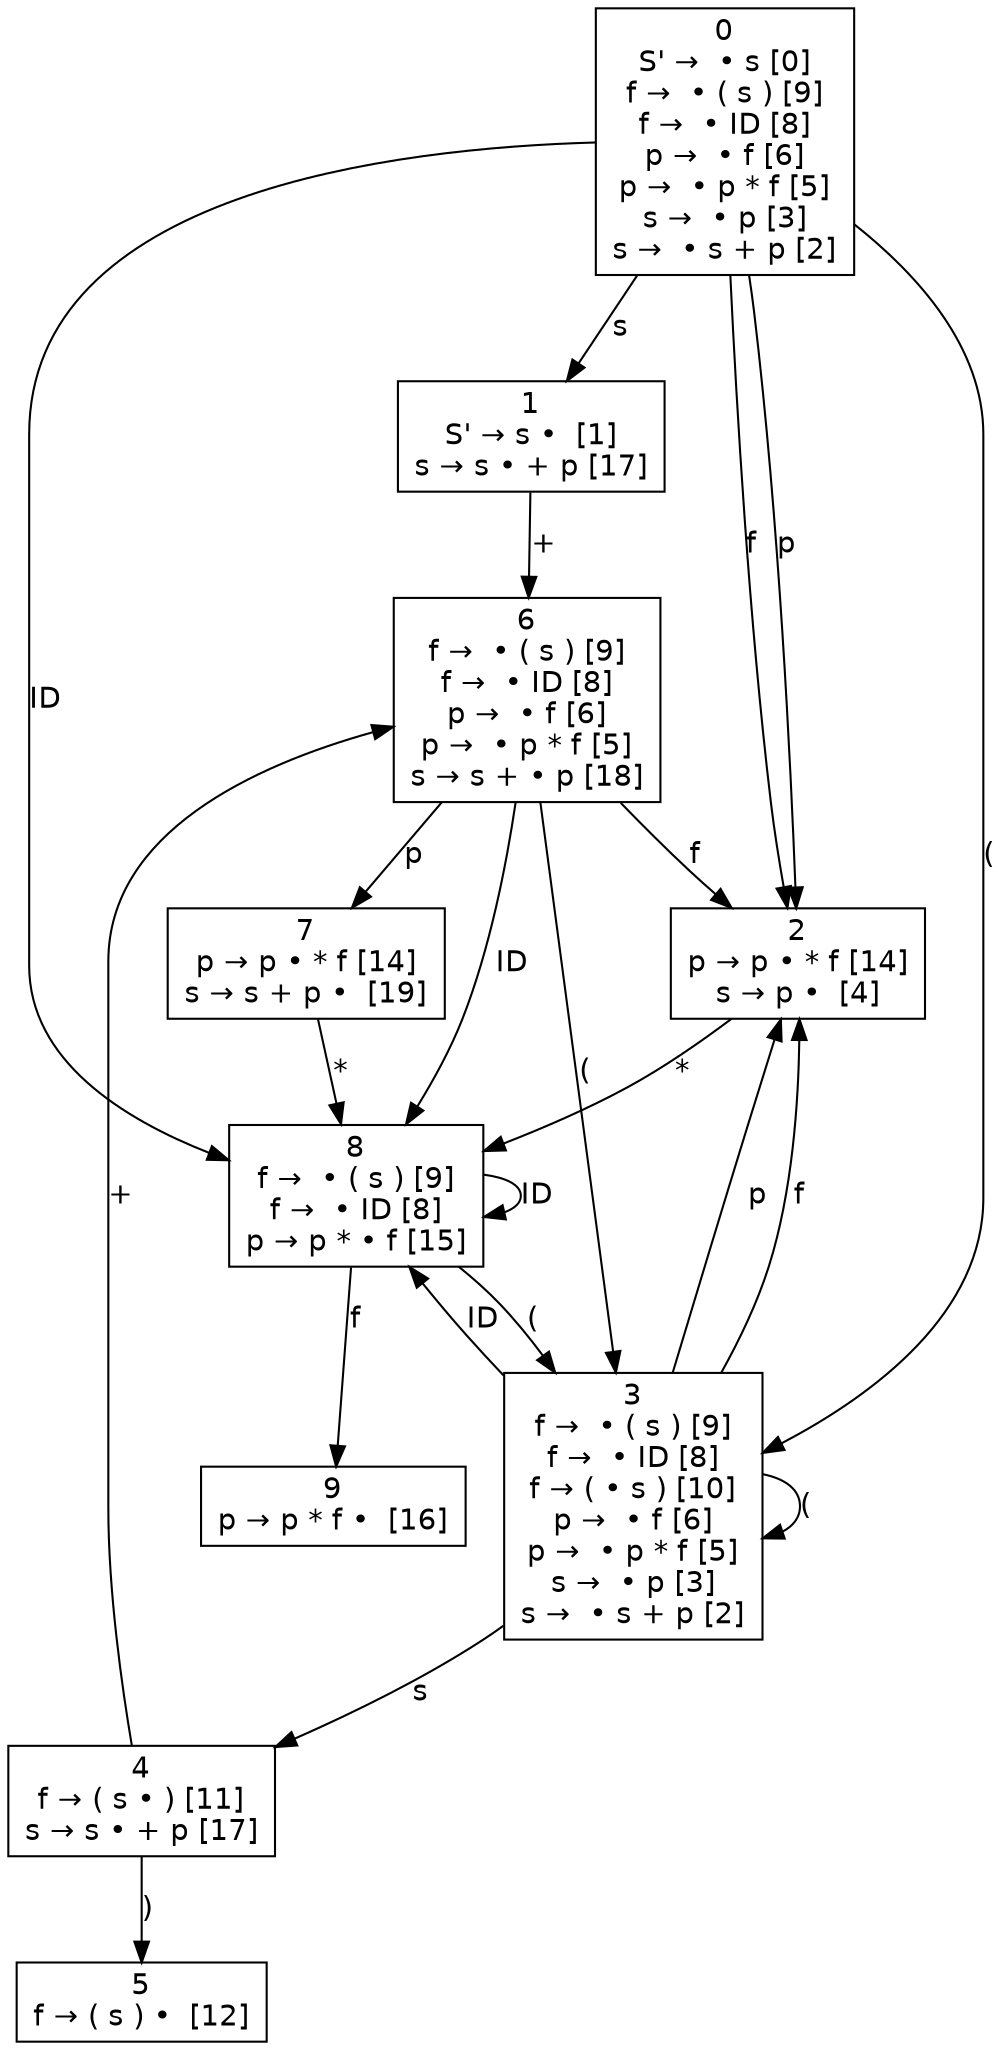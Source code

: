 digraph d{
node [fontname=Helvetica,shape=box];
edge [fontname=Helvetica];
n0 [label=<0<br />S' →  • s [0]<br />f →  • ( s ) [9]<br />f →  • ID [8]<br />p →  • f [6]<br />p →  • p * f [5]<br />s →  • p [3]<br />s →  • s + p [2]>];
n1 [label=<1<br />S' → s •  [1]<br />s → s • + p [17]>];
n2 [label=<2<br />p → p • * f [14]<br />s → p •  [4]>];
n3 [label=<3<br />f →  • ( s ) [9]<br />f →  • ID [8]<br />f → ( • s ) [10]<br />p →  • f [6]<br />p →  • p * f [5]<br />s →  • p [3]<br />s →  • s + p [2]>];
n4 [label=<4<br />f → ( s • ) [11]<br />s → s • + p [17]>];
n5 [label=<5<br />f → ( s ) •  [12]>];
n6 [label=<6<br />f →  • ( s ) [9]<br />f →  • ID [8]<br />p →  • f [6]<br />p →  • p * f [5]<br />s → s + • p [18]>];
n7 [label=<7<br />p → p • * f [14]<br />s → s + p •  [19]>];
n8 [label=<8<br />f →  • ( s ) [9]<br />f →  • ID [8]<br />p → p * • f [15]>];
n9 [label=<9<br />p → p * f •  [16]>];
n0 -> n1 [label="s"];
n0 -> n2 [label="p"];
n0 -> n2 [label="f"];
n0 -> n8 [label="ID"];
n0 -> n3 [label="("];
n1 -> n6 [label="+"];
n2 -> n8 [label="*"];
n3 -> n4 [label="s"];
n3 -> n2 [label="p"];
n3 -> n2 [label="f"];
n3 -> n8 [label="ID"];
n3 -> n3 [label="("];
n4 -> n5 [label=")"];
n4 -> n6 [label="+"];
n6 -> n7 [label="p"];
n6 -> n2 [label="f"];
n6 -> n8 [label="ID"];
n6 -> n3 [label="("];
n7 -> n8 [label="*"];
n8 -> n9 [label="f"];
n8 -> n8 [label="ID"];
n8 -> n3 [label="("];
}